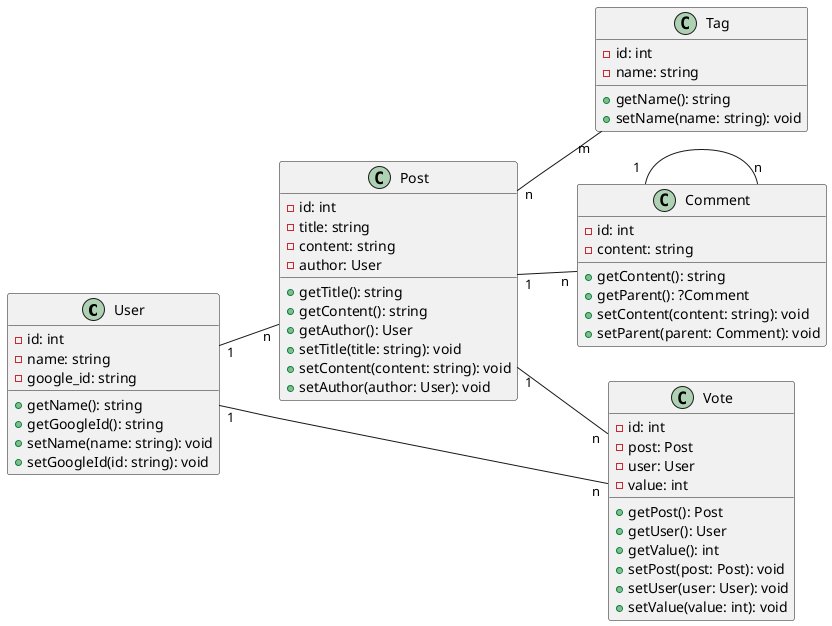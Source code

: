 @startuml class_analysis
left to right direction

class User {
  - id: int
  - name: string
  - google_id: string
  + getName(): string
  + getGoogleId(): string
  + setName(name: string): void
  + setGoogleId(id: string): void
}

class Post {
  - id: int
  - title: string
  - content: string
  - author: User
  + getTitle(): string
  + getContent(): string
  + getAuthor(): User
  + setTitle(title: string): void
  + setContent(content: string): void
  + setAuthor(author: User): void
}

class Tag {
  - id: int
  - name: string
  + getName(): string
  + setName(name: string): void
}

class Comment {
    - id: int
    - content: string
    + getContent(): string
    + getParent(): ?Comment
    + setContent(content: string): void
    + setParent(parent: Comment): void
}

class Vote {
  - id: int
  - post: Post
  - user: User
  - value: int
  + getPost(): Post
  + getUser(): User
  + getValue(): int
  + setPost(post: Post): void
  + setUser(user: User): void
  + setValue(value: int): void
}

User "1" -- "n" Post
Post "n" -- "m" Tag
User "1" -- "n" Vote
Post "1" -- "n" Vote
Post "1" -- "n" Comment
Comment "1" -- "n" Comment

@enduml
